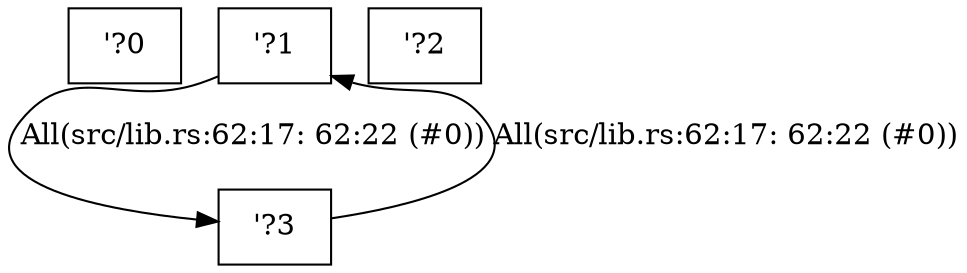 digraph RegionInferenceContext {
    r0[label="\'?0"][shape="box"];
    r1[label="\'?1"][shape="box"];
    r2[label="\'?2"][shape="box"];
    r3[label="\'?3"][shape="box"];
    r1 -> r3[label="All(src/lib.rs:62:17: 62:22 (#0))"];
    r3 -> r1[label="All(src/lib.rs:62:17: 62:22 (#0))"];
}
